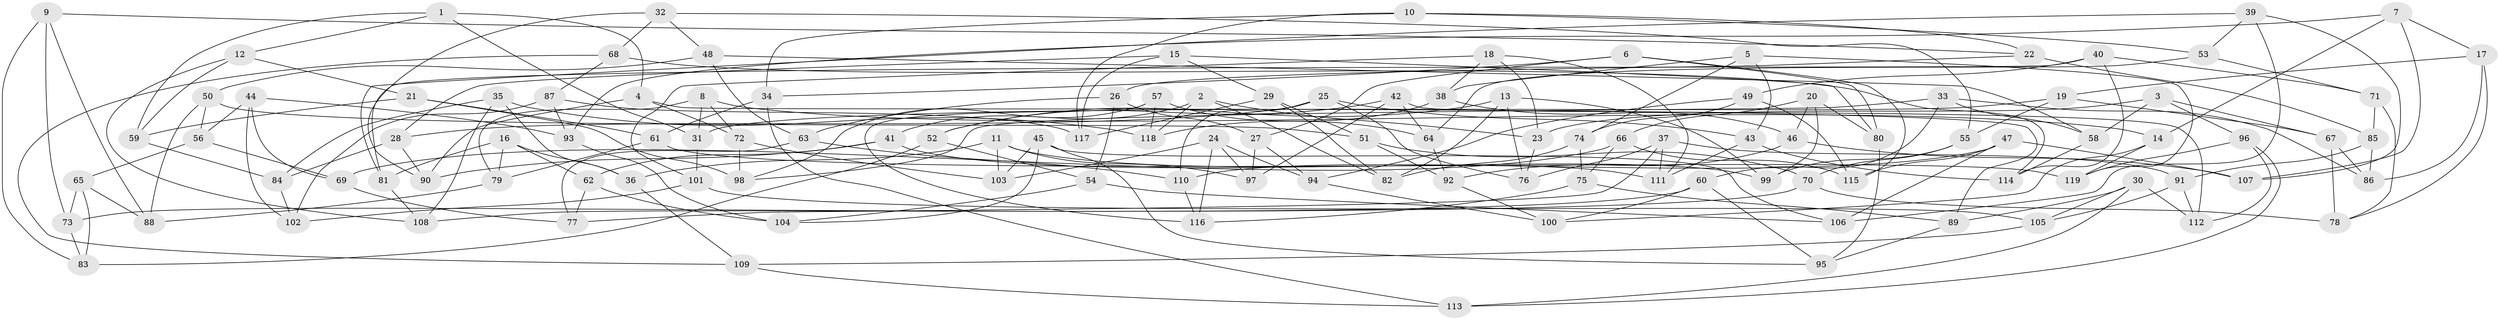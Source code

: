 // coarse degree distribution, {5: 0.024096385542168676, 4: 0.6626506024096386, 6: 0.2289156626506024, 11: 0.012048192771084338, 7: 0.012048192771084338, 10: 0.012048192771084338, 8: 0.024096385542168676, 3: 0.024096385542168676}
// Generated by graph-tools (version 1.1) at 2025/20/03/04/25 18:20:31]
// undirected, 119 vertices, 238 edges
graph export_dot {
graph [start="1"]
  node [color=gray90,style=filled];
  1;
  2;
  3;
  4;
  5;
  6;
  7;
  8;
  9;
  10;
  11;
  12;
  13;
  14;
  15;
  16;
  17;
  18;
  19;
  20;
  21;
  22;
  23;
  24;
  25;
  26;
  27;
  28;
  29;
  30;
  31;
  32;
  33;
  34;
  35;
  36;
  37;
  38;
  39;
  40;
  41;
  42;
  43;
  44;
  45;
  46;
  47;
  48;
  49;
  50;
  51;
  52;
  53;
  54;
  55;
  56;
  57;
  58;
  59;
  60;
  61;
  62;
  63;
  64;
  65;
  66;
  67;
  68;
  69;
  70;
  71;
  72;
  73;
  74;
  75;
  76;
  77;
  78;
  79;
  80;
  81;
  82;
  83;
  84;
  85;
  86;
  87;
  88;
  89;
  90;
  91;
  92;
  93;
  94;
  95;
  96;
  97;
  98;
  99;
  100;
  101;
  102;
  103;
  104;
  105;
  106;
  107;
  108;
  109;
  110;
  111;
  112;
  113;
  114;
  115;
  116;
  117;
  118;
  119;
  1 -- 59;
  1 -- 12;
  1 -- 4;
  1 -- 31;
  2 -- 41;
  2 -- 118;
  2 -- 23;
  2 -- 82;
  3 -- 67;
  3 -- 58;
  3 -- 96;
  3 -- 23;
  4 -- 89;
  4 -- 90;
  4 -- 72;
  5 -- 43;
  5 -- 119;
  5 -- 38;
  5 -- 74;
  6 -- 34;
  6 -- 27;
  6 -- 115;
  6 -- 80;
  7 -- 14;
  7 -- 17;
  7 -- 107;
  7 -- 81;
  8 -- 14;
  8 -- 31;
  8 -- 79;
  8 -- 72;
  9 -- 22;
  9 -- 83;
  9 -- 73;
  9 -- 88;
  10 -- 53;
  10 -- 117;
  10 -- 34;
  10 -- 22;
  11 -- 97;
  11 -- 103;
  11 -- 99;
  11 -- 36;
  12 -- 21;
  12 -- 59;
  12 -- 108;
  13 -- 99;
  13 -- 52;
  13 -- 82;
  13 -- 76;
  14 -- 100;
  14 -- 119;
  15 -- 117;
  15 -- 29;
  15 -- 28;
  15 -- 80;
  16 -- 81;
  16 -- 79;
  16 -- 36;
  16 -- 62;
  17 -- 19;
  17 -- 86;
  17 -- 78;
  18 -- 101;
  18 -- 23;
  18 -- 38;
  18 -- 111;
  19 -- 67;
  19 -- 55;
  19 -- 31;
  20 -- 99;
  20 -- 66;
  20 -- 80;
  20 -- 46;
  21 -- 98;
  21 -- 61;
  21 -- 59;
  22 -- 85;
  22 -- 26;
  23 -- 76;
  24 -- 97;
  24 -- 116;
  24 -- 94;
  24 -- 103;
  25 -- 76;
  25 -- 43;
  25 -- 110;
  25 -- 28;
  26 -- 54;
  26 -- 63;
  26 -- 27;
  27 -- 94;
  27 -- 97;
  28 -- 84;
  28 -- 90;
  29 -- 51;
  29 -- 117;
  29 -- 82;
  30 -- 89;
  30 -- 113;
  30 -- 112;
  30 -- 105;
  31 -- 101;
  32 -- 55;
  32 -- 90;
  32 -- 68;
  32 -- 48;
  33 -- 86;
  33 -- 58;
  33 -- 98;
  33 -- 60;
  34 -- 113;
  34 -- 61;
  35 -- 36;
  35 -- 108;
  35 -- 84;
  35 -- 118;
  36 -- 109;
  37 -- 77;
  37 -- 76;
  37 -- 111;
  37 -- 91;
  38 -- 118;
  38 -- 46;
  39 -- 53;
  39 -- 93;
  39 -- 106;
  39 -- 107;
  40 -- 71;
  40 -- 81;
  40 -- 114;
  40 -- 49;
  41 -- 90;
  41 -- 111;
  41 -- 62;
  42 -- 52;
  42 -- 112;
  42 -- 64;
  42 -- 97;
  43 -- 114;
  43 -- 111;
  44 -- 93;
  44 -- 69;
  44 -- 56;
  44 -- 102;
  45 -- 106;
  45 -- 95;
  45 -- 103;
  45 -- 104;
  46 -- 107;
  46 -- 92;
  47 -- 110;
  47 -- 115;
  47 -- 106;
  47 -- 107;
  48 -- 58;
  48 -- 50;
  48 -- 63;
  49 -- 94;
  49 -- 74;
  49 -- 115;
  50 -- 51;
  50 -- 88;
  50 -- 56;
  51 -- 70;
  51 -- 92;
  52 -- 83;
  52 -- 54;
  53 -- 64;
  53 -- 71;
  54 -- 106;
  54 -- 104;
  55 -- 70;
  55 -- 99;
  56 -- 69;
  56 -- 65;
  57 -- 98;
  57 -- 118;
  57 -- 116;
  57 -- 64;
  58 -- 114;
  59 -- 84;
  60 -- 95;
  60 -- 100;
  60 -- 73;
  61 -- 119;
  61 -- 79;
  62 -- 104;
  62 -- 77;
  63 -- 77;
  63 -- 110;
  64 -- 92;
  65 -- 73;
  65 -- 83;
  65 -- 88;
  66 -- 75;
  66 -- 69;
  66 -- 115;
  67 -- 86;
  67 -- 78;
  68 -- 87;
  68 -- 114;
  68 -- 109;
  69 -- 77;
  70 -- 78;
  70 -- 108;
  71 -- 78;
  71 -- 85;
  72 -- 98;
  72 -- 103;
  73 -- 83;
  74 -- 82;
  74 -- 75;
  75 -- 89;
  75 -- 116;
  79 -- 88;
  80 -- 95;
  81 -- 108;
  84 -- 102;
  85 -- 86;
  85 -- 91;
  87 -- 93;
  87 -- 117;
  87 -- 102;
  89 -- 95;
  91 -- 112;
  91 -- 105;
  92 -- 100;
  93 -- 104;
  94 -- 100;
  96 -- 112;
  96 -- 119;
  96 -- 113;
  101 -- 105;
  101 -- 102;
  105 -- 109;
  109 -- 113;
  110 -- 116;
}
